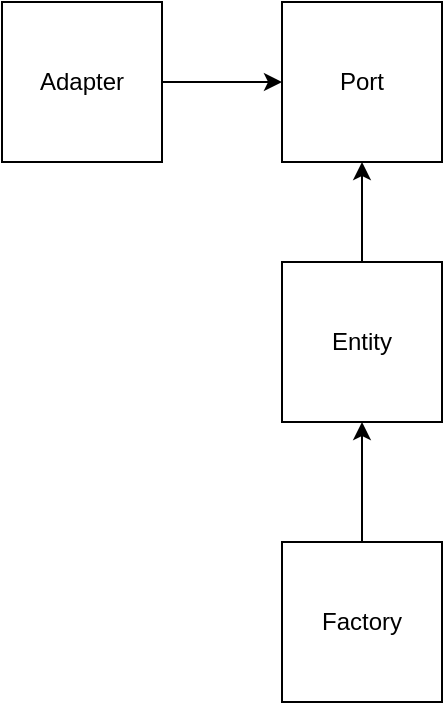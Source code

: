 <mxfile>
    <diagram id="hQ7hH29XB-m6HErXu0Jc" name="Page-1">
        <mxGraphModel dx="1101" dy="798" grid="1" gridSize="10" guides="1" tooltips="1" connect="1" arrows="1" fold="1" page="1" pageScale="1" pageWidth="850" pageHeight="1100" math="0" shadow="0">
            <root>
                <mxCell id="0"/>
                <mxCell id="1" parent="0"/>
                <mxCell id="26" style="edgeStyle=none;html=1;entryX=0.5;entryY=1;entryDx=0;entryDy=0;" edge="1" parent="1" source="2" target="12">
                    <mxGeometry relative="1" as="geometry"/>
                </mxCell>
                <mxCell id="2" value="Entity" style="whiteSpace=wrap;html=1;aspect=fixed;" vertex="1" parent="1">
                    <mxGeometry x="180" y="310" width="80" height="80" as="geometry"/>
                </mxCell>
                <mxCell id="27" style="edgeStyle=none;html=1;entryX=0.5;entryY=1;entryDx=0;entryDy=0;" edge="1" parent="1" source="11" target="2">
                    <mxGeometry relative="1" as="geometry"/>
                </mxCell>
                <mxCell id="11" value="Factory" style="whiteSpace=wrap;html=1;aspect=fixed;" vertex="1" parent="1">
                    <mxGeometry x="180" y="450" width="80" height="80" as="geometry"/>
                </mxCell>
                <mxCell id="12" value="Port" style="whiteSpace=wrap;html=1;aspect=fixed;" vertex="1" parent="1">
                    <mxGeometry x="180" y="180" width="80" height="80" as="geometry"/>
                </mxCell>
                <mxCell id="23" style="edgeStyle=none;html=1;" edge="1" parent="1" source="22" target="12">
                    <mxGeometry relative="1" as="geometry"/>
                </mxCell>
                <mxCell id="22" value="Adapter" style="whiteSpace=wrap;html=1;aspect=fixed;" vertex="1" parent="1">
                    <mxGeometry x="40" y="180" width="80" height="80" as="geometry"/>
                </mxCell>
            </root>
        </mxGraphModel>
    </diagram>
</mxfile>